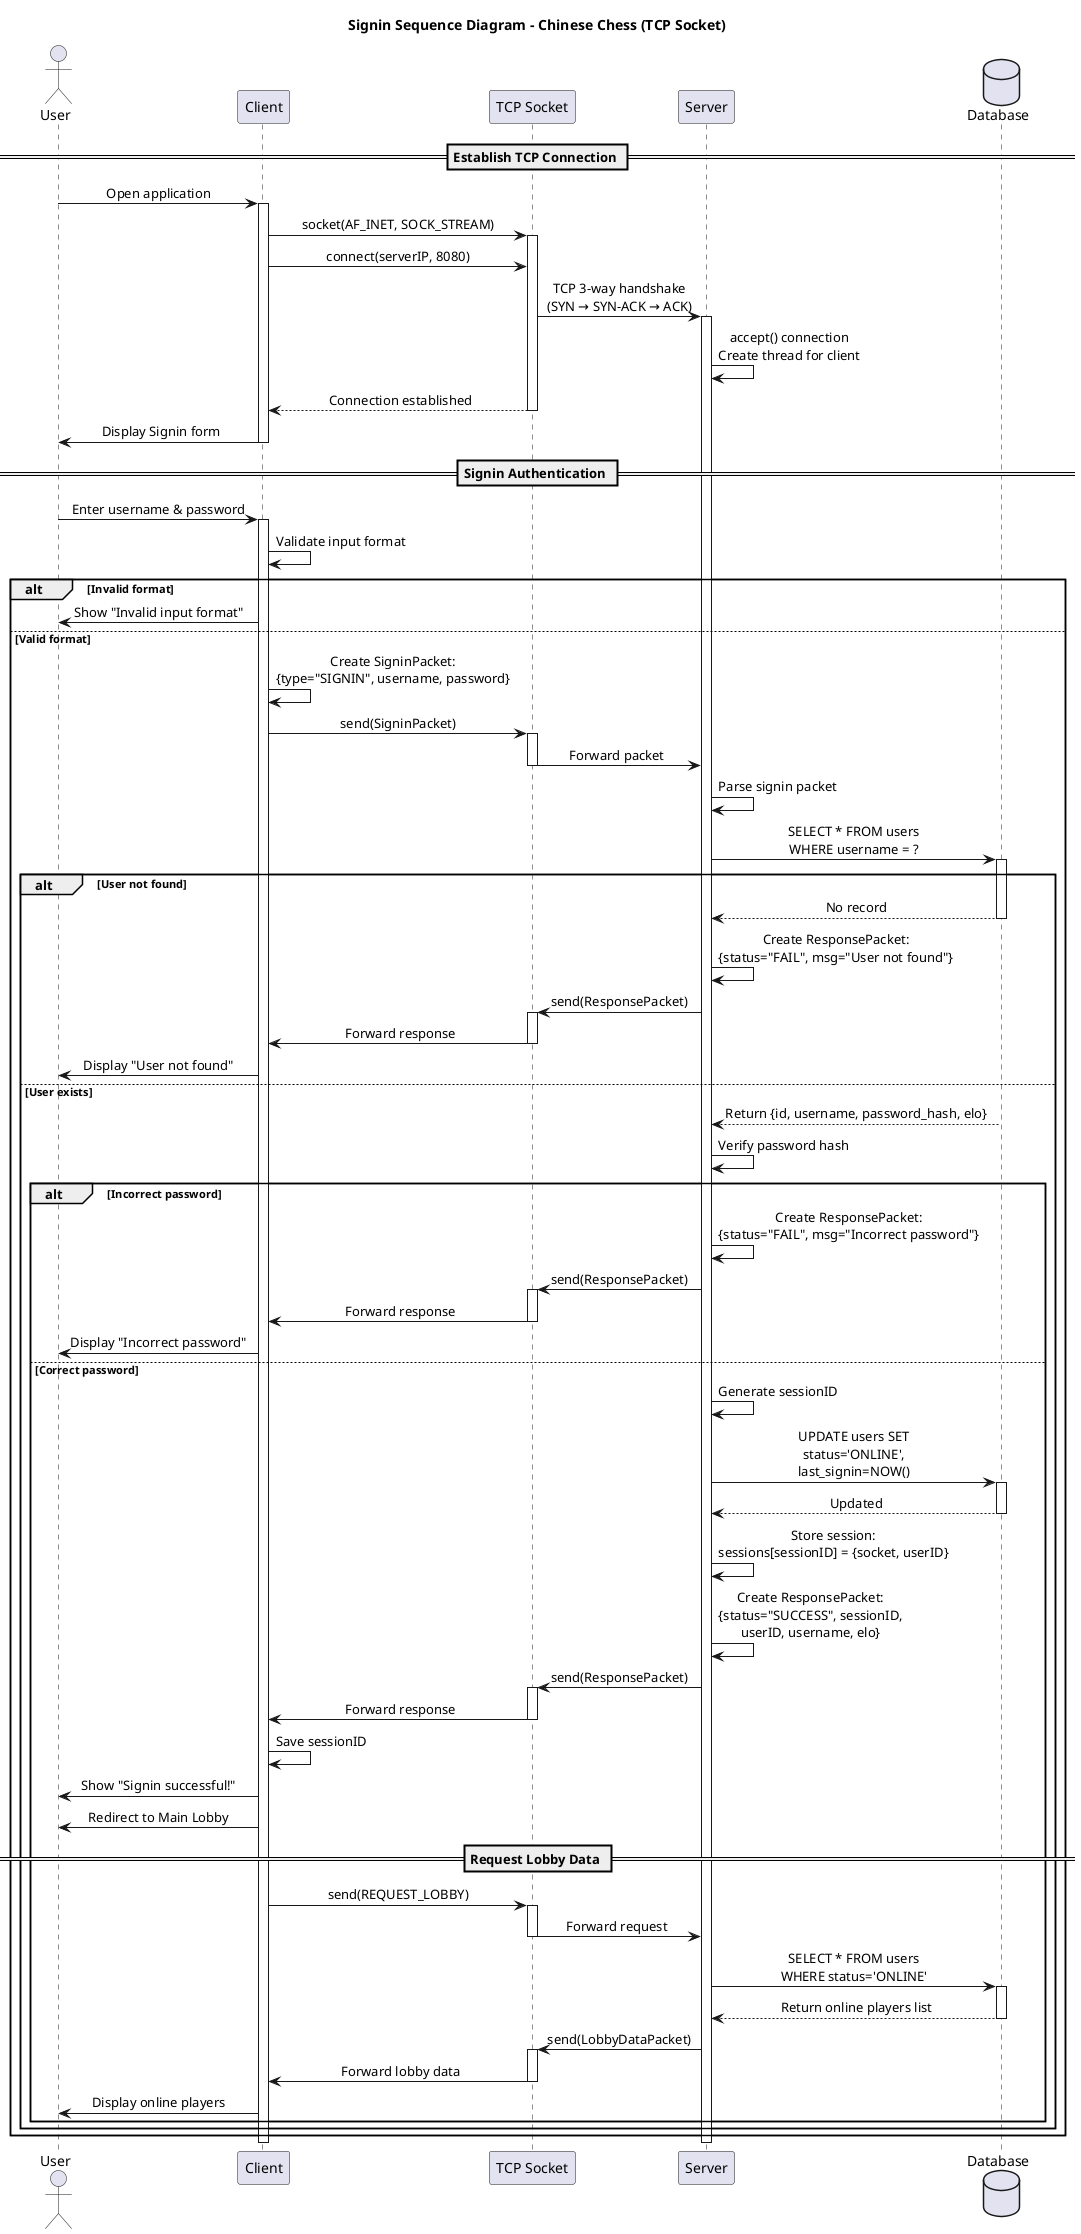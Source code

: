@startuml
title Signin Sequence Diagram - Chinese Chess (TCP Socket)

skinparam sequenceMessageAlign center
skinparam responseMessageBelowArrow true

actor User
participant "Client" as Client
participant "TCP Socket" as Socket
participant "Server" as Server
database "Database" as DB

== Establish TCP Connection ==
User -> Client: Open application
activate Client

Client -> Socket: socket(AF_INET, SOCK_STREAM)
activate Socket
Client -> Socket: connect(serverIP, 8080)

Socket -> Server: TCP 3-way handshake\n(SYN → SYN-ACK → ACK)
activate Server

Server -> Server: accept() connection\nCreate thread for client
Socket --> Client: Connection established
deactivate Socket

Client -> User: Display Signin form
deactivate Client

== Signin Authentication ==
User -> Client: Enter username & password
activate Client

Client -> Client: Validate input format

alt Invalid format
    Client -> User: Show "Invalid input format"
    
else Valid format
    Client -> Client: Create SigninPacket:\n{type="SIGNIN", username, password}
    
    Client -> Socket: send(SigninPacket)
    activate Socket
    Socket -> Server: Forward packet
    deactivate Socket
    
    Server -> Server: Parse signin packet
    Server -> DB: SELECT * FROM users\nWHERE username = ?
    activate DB
    
    alt User not found
        DB --> Server: No record
        deactivate DB
        Server -> Server: Create ResponsePacket:\n{status="FAIL", msg="User not found"}
        
        Server -> Socket: send(ResponsePacket)
        activate Socket
        Socket -> Client: Forward response
        deactivate Socket
        Client -> User: Display "User not found"
        
    else User exists
        DB --> Server: Return {id, username, password_hash, elo}
        deactivate DB
        
        Server -> Server: Verify password hash
        
        alt Incorrect password
            Server -> Server: Create ResponsePacket:\n{status="FAIL", msg="Incorrect password"}
            
            Server -> Socket: send(ResponsePacket)
            activate Socket
            Socket -> Client: Forward response
            deactivate Socket
            Client -> User: Display "Incorrect password"
            
        else Correct password
            Server -> Server: Generate sessionID
            
            Server -> DB: UPDATE users SET\nstatus='ONLINE',\nlast_signin=NOW()
            activate DB
            DB --> Server: Updated
            deactivate DB
            
            Server -> Server: Store session:\nsessions[sessionID] = {socket, userID}
            
            Server -> Server: Create ResponsePacket:\n{status="SUCCESS", sessionID,\nuserID, username, elo}
            
            Server -> Socket: send(ResponsePacket)
            activate Socket
            Socket -> Client: Forward response
            deactivate Socket
            
            Client -> Client: Save sessionID
            Client -> User: Show "Signin successful!"
            Client -> User: Redirect to Main Lobby
            
            == Request Lobby Data ==
            Client -> Socket: send(REQUEST_LOBBY)
            activate Socket
            Socket -> Server: Forward request
            deactivate Socket
            
            Server -> DB: SELECT * FROM users\nWHERE status='ONLINE'
            activate DB
            DB --> Server: Return online players list
            deactivate DB
            
            Server -> Socket: send(LobbyDataPacket)
            activate Socket
            Socket -> Client: Forward lobby data
            deactivate Socket
            
            Client -> User: Display online players
        end
    end
end

deactivate Client
deactivate Server

@enduml